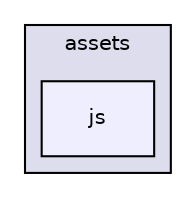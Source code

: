 digraph "public/assets/js" {
  compound=true
  node [ fontsize="10", fontname="Helvetica"];
  edge [ labelfontsize="10", labelfontname="Helvetica"];
  subgraph clusterdir_4edd126e14aa7f83a86ff25e96268033 {
    graph [ bgcolor="#ddddee", pencolor="black", label="assets" fontname="Helvetica", fontsize="10", URL="dir_4edd126e14aa7f83a86ff25e96268033.html"]
  dir_c2512bd987ee3575b568e0d1cc36367b [shape=box, label="js", style="filled", fillcolor="#eeeeff", pencolor="black", URL="dir_c2512bd987ee3575b568e0d1cc36367b.html"];
  }
}
